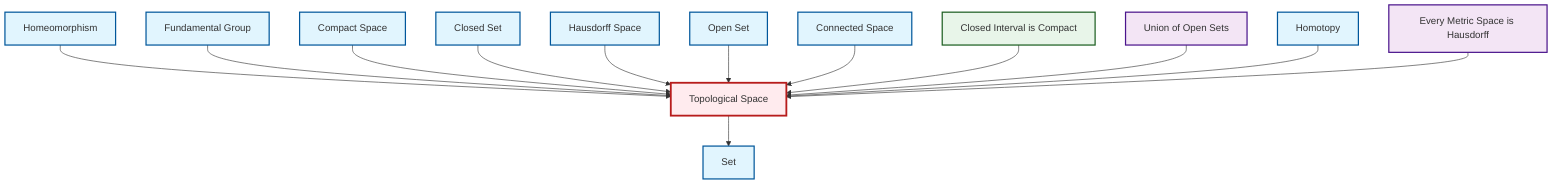 graph TD
    classDef definition fill:#e1f5fe,stroke:#01579b,stroke-width:2px
    classDef theorem fill:#f3e5f5,stroke:#4a148c,stroke-width:2px
    classDef axiom fill:#fff3e0,stroke:#e65100,stroke-width:2px
    classDef example fill:#e8f5e9,stroke:#1b5e20,stroke-width:2px
    classDef current fill:#ffebee,stroke:#b71c1c,stroke-width:3px
    thm-metric-hausdorff["Every Metric Space is Hausdorff"]:::theorem
    def-homotopy["Homotopy"]:::definition
    thm-union-open-sets["Union of Open Sets"]:::theorem
    def-connected["Connected Space"]:::definition
    def-set["Set"]:::definition
    def-open-set["Open Set"]:::definition
    ex-closed-interval-compact["Closed Interval is Compact"]:::example
    def-compact["Compact Space"]:::definition
    def-homeomorphism["Homeomorphism"]:::definition
    def-closed-set["Closed Set"]:::definition
    def-hausdorff["Hausdorff Space"]:::definition
    def-topological-space["Topological Space"]:::definition
    def-fundamental-group["Fundamental Group"]:::definition
    def-homeomorphism --> def-topological-space
    def-fundamental-group --> def-topological-space
    def-compact --> def-topological-space
    def-closed-set --> def-topological-space
    def-hausdorff --> def-topological-space
    def-topological-space --> def-set
    def-open-set --> def-topological-space
    def-connected --> def-topological-space
    ex-closed-interval-compact --> def-topological-space
    thm-union-open-sets --> def-topological-space
    def-homotopy --> def-topological-space
    thm-metric-hausdorff --> def-topological-space
    class def-topological-space current